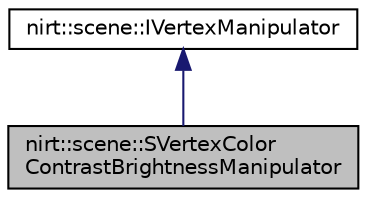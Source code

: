 digraph "nirt::scene::SVertexColorContrastBrightnessManipulator"
{
 // LATEX_PDF_SIZE
  edge [fontname="Helvetica",fontsize="10",labelfontname="Helvetica",labelfontsize="10"];
  node [fontname="Helvetica",fontsize="10",shape=record];
  Node1 [label="nirt::scene::SVertexColor\lContrastBrightnessManipulator",height=0.2,width=0.4,color="black", fillcolor="grey75", style="filled", fontcolor="black",tooltip="Vertex manipulator which adjusts the contrast by the given factor and brightness by a signed amount."];
  Node2 -> Node1 [dir="back",color="midnightblue",fontsize="10",style="solid",fontname="Helvetica"];
  Node2 [label="nirt::scene::IVertexManipulator",height=0.2,width=0.4,color="black", fillcolor="white", style="filled",URL="$structnirt_1_1scene_1_1IVertexManipulator.html",tooltip="Interface for vertex manipulators."];
}
